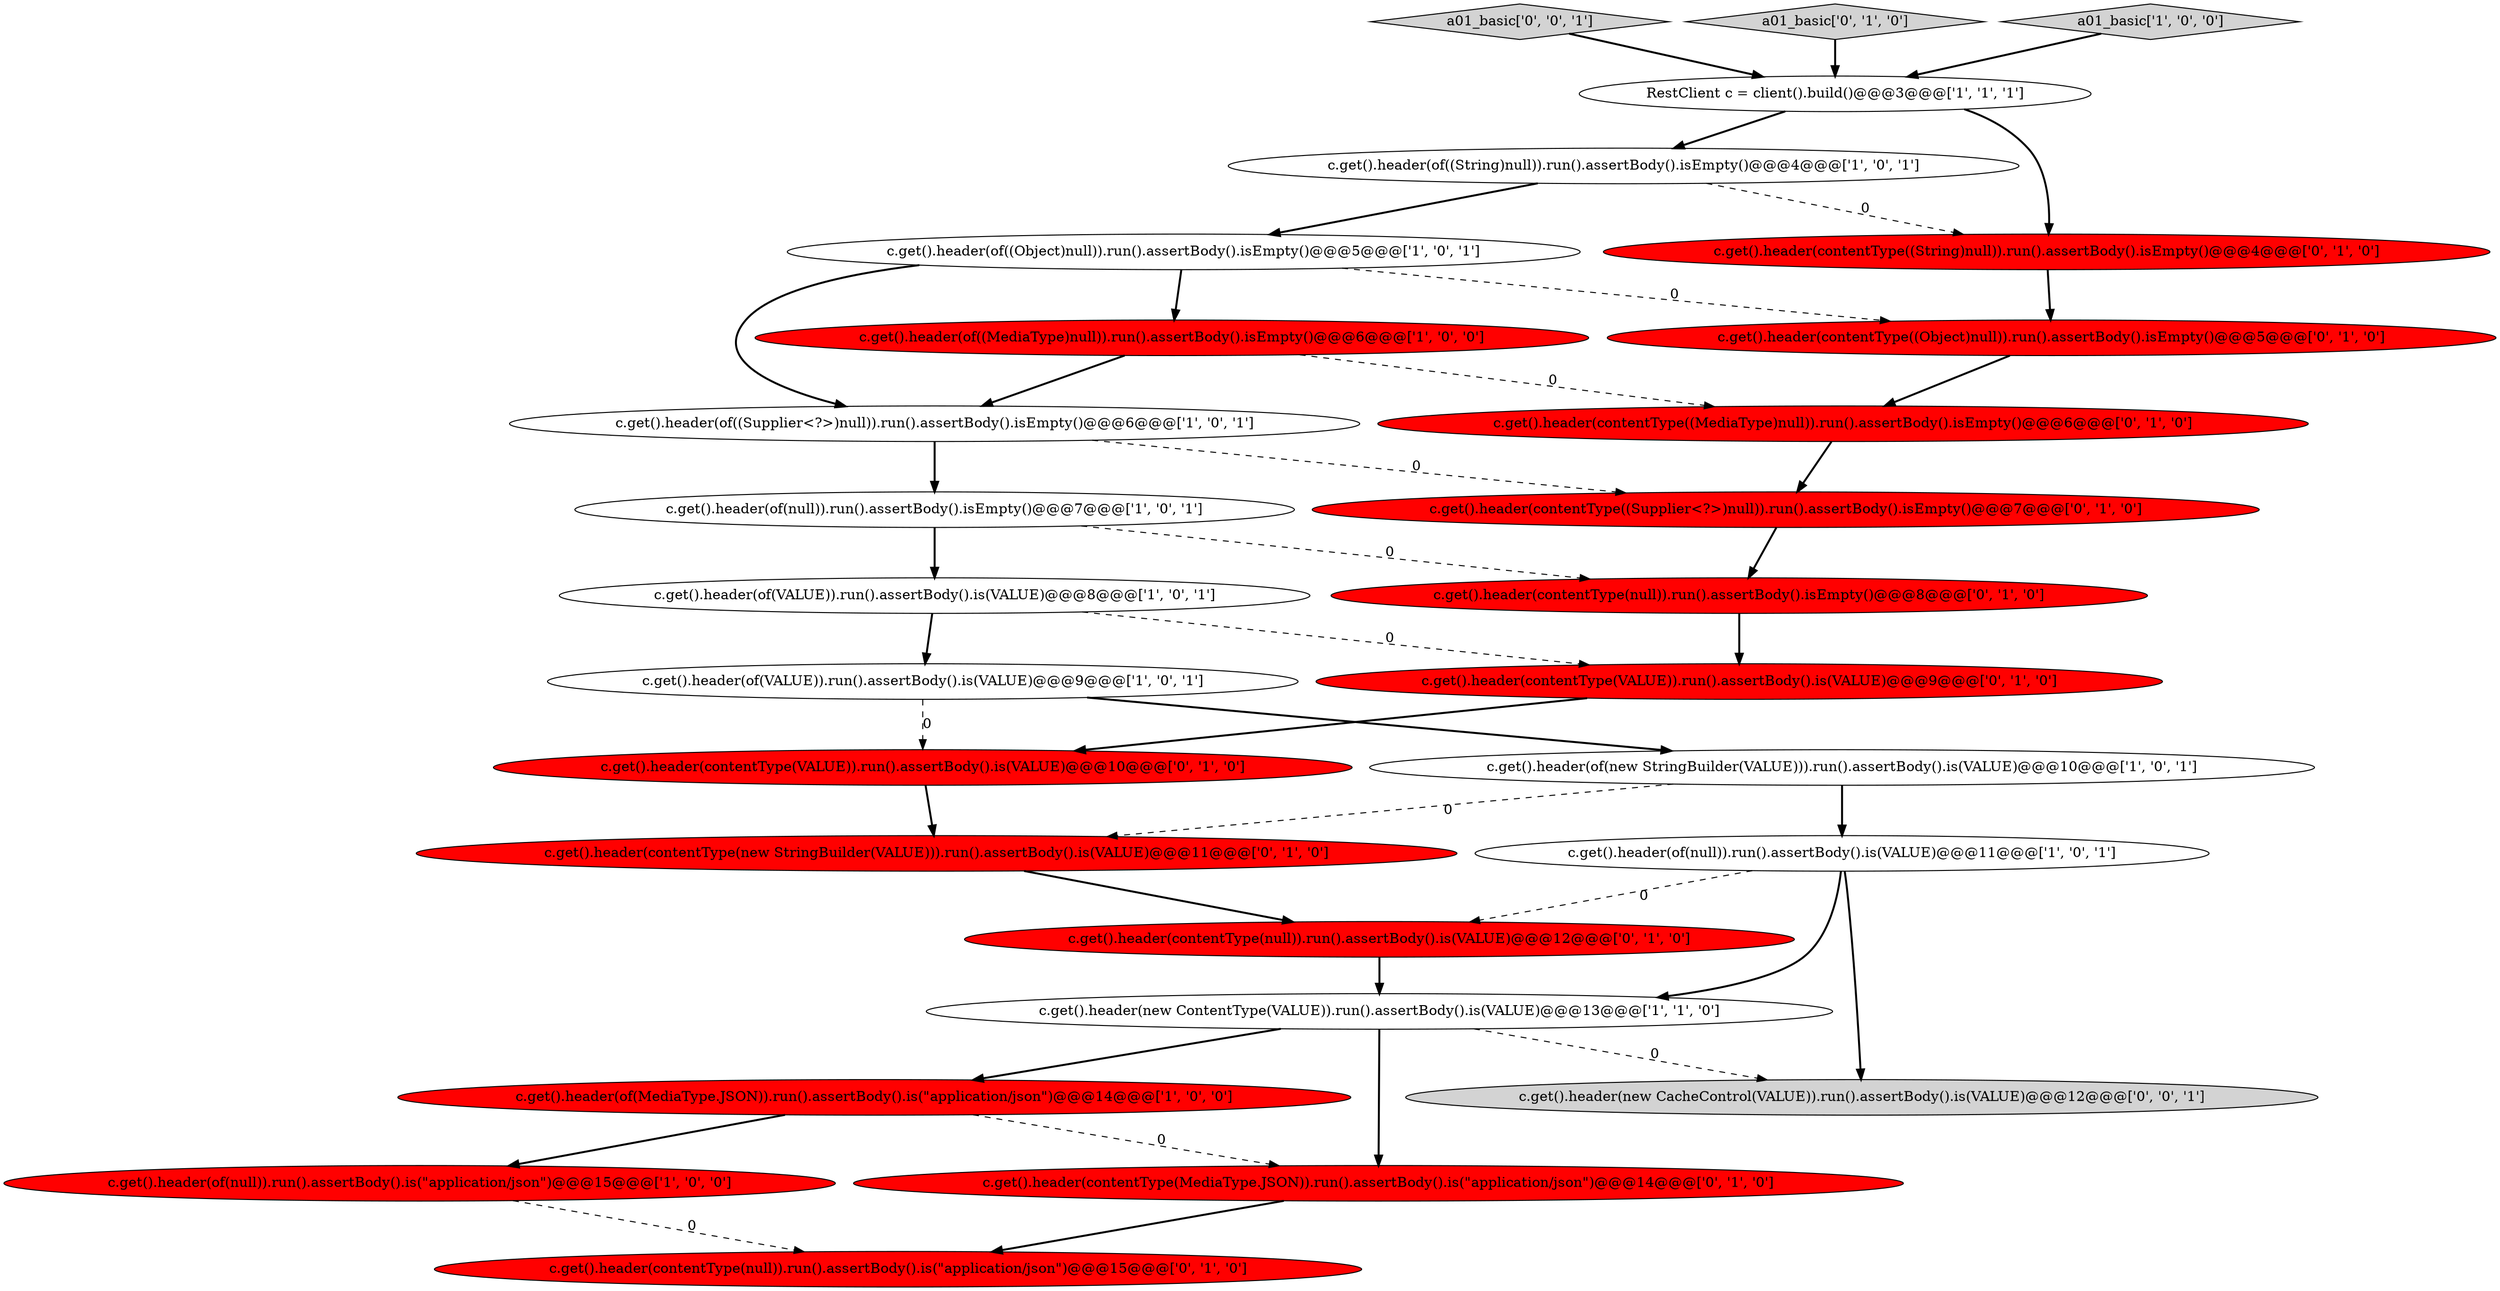 digraph {
2 [style = filled, label = "c.get().header(of(MediaType.JSON)).run().assertBody().is(\"application/json\")@@@14@@@['1', '0', '0']", fillcolor = red, shape = ellipse image = "AAA1AAABBB1BBB"];
10 [style = filled, label = "c.get().header(of(null)).run().assertBody().is(\"application/json\")@@@15@@@['1', '0', '0']", fillcolor = red, shape = ellipse image = "AAA1AAABBB1BBB"];
15 [style = filled, label = "c.get().header(contentType(VALUE)).run().assertBody().is(VALUE)@@@10@@@['0', '1', '0']", fillcolor = red, shape = ellipse image = "AAA1AAABBB2BBB"];
12 [style = filled, label = "c.get().header(new ContentType(VALUE)).run().assertBody().is(VALUE)@@@13@@@['1', '1', '0']", fillcolor = white, shape = ellipse image = "AAA0AAABBB1BBB"];
13 [style = filled, label = "c.get().header(of(VALUE)).run().assertBody().is(VALUE)@@@9@@@['1', '0', '1']", fillcolor = white, shape = ellipse image = "AAA0AAABBB1BBB"];
27 [style = filled, label = "a01_basic['0', '0', '1']", fillcolor = lightgray, shape = diamond image = "AAA0AAABBB3BBB"];
22 [style = filled, label = "c.get().header(contentType((Supplier<?>)null)).run().assertBody().isEmpty()@@@7@@@['0', '1', '0']", fillcolor = red, shape = ellipse image = "AAA1AAABBB2BBB"];
25 [style = filled, label = "a01_basic['0', '1', '0']", fillcolor = lightgray, shape = diamond image = "AAA0AAABBB2BBB"];
0 [style = filled, label = "RestClient c = client().build()@@@3@@@['1', '1', '1']", fillcolor = white, shape = ellipse image = "AAA0AAABBB1BBB"];
3 [style = filled, label = "c.get().header(of(null)).run().assertBody().isEmpty()@@@7@@@['1', '0', '1']", fillcolor = white, shape = ellipse image = "AAA0AAABBB1BBB"];
19 [style = filled, label = "c.get().header(contentType(VALUE)).run().assertBody().is(VALUE)@@@9@@@['0', '1', '0']", fillcolor = red, shape = ellipse image = "AAA1AAABBB2BBB"];
20 [style = filled, label = "c.get().header(contentType(null)).run().assertBody().is(VALUE)@@@12@@@['0', '1', '0']", fillcolor = red, shape = ellipse image = "AAA1AAABBB2BBB"];
14 [style = filled, label = "c.get().header(contentType(MediaType.JSON)).run().assertBody().is(\"application/json\")@@@14@@@['0', '1', '0']", fillcolor = red, shape = ellipse image = "AAA1AAABBB2BBB"];
17 [style = filled, label = "c.get().header(contentType((String)null)).run().assertBody().isEmpty()@@@4@@@['0', '1', '0']", fillcolor = red, shape = ellipse image = "AAA1AAABBB2BBB"];
24 [style = filled, label = "c.get().header(contentType(new StringBuilder(VALUE))).run().assertBody().is(VALUE)@@@11@@@['0', '1', '0']", fillcolor = red, shape = ellipse image = "AAA1AAABBB2BBB"];
6 [style = filled, label = "c.get().header(of((String)null)).run().assertBody().isEmpty()@@@4@@@['1', '0', '1']", fillcolor = white, shape = ellipse image = "AAA0AAABBB1BBB"];
18 [style = filled, label = "c.get().header(contentType((MediaType)null)).run().assertBody().isEmpty()@@@6@@@['0', '1', '0']", fillcolor = red, shape = ellipse image = "AAA1AAABBB2BBB"];
7 [style = filled, label = "c.get().header(of(VALUE)).run().assertBody().is(VALUE)@@@8@@@['1', '0', '1']", fillcolor = white, shape = ellipse image = "AAA0AAABBB1BBB"];
23 [style = filled, label = "c.get().header(contentType(null)).run().assertBody().isEmpty()@@@8@@@['0', '1', '0']", fillcolor = red, shape = ellipse image = "AAA1AAABBB2BBB"];
4 [style = filled, label = "a01_basic['1', '0', '0']", fillcolor = lightgray, shape = diamond image = "AAA0AAABBB1BBB"];
5 [style = filled, label = "c.get().header(of((Object)null)).run().assertBody().isEmpty()@@@5@@@['1', '0', '1']", fillcolor = white, shape = ellipse image = "AAA0AAABBB1BBB"];
1 [style = filled, label = "c.get().header(of((Supplier<?>)null)).run().assertBody().isEmpty()@@@6@@@['1', '0', '1']", fillcolor = white, shape = ellipse image = "AAA0AAABBB1BBB"];
21 [style = filled, label = "c.get().header(contentType((Object)null)).run().assertBody().isEmpty()@@@5@@@['0', '1', '0']", fillcolor = red, shape = ellipse image = "AAA1AAABBB2BBB"];
11 [style = filled, label = "c.get().header(of(null)).run().assertBody().is(VALUE)@@@11@@@['1', '0', '1']", fillcolor = white, shape = ellipse image = "AAA0AAABBB1BBB"];
8 [style = filled, label = "c.get().header(of((MediaType)null)).run().assertBody().isEmpty()@@@6@@@['1', '0', '0']", fillcolor = red, shape = ellipse image = "AAA1AAABBB1BBB"];
16 [style = filled, label = "c.get().header(contentType(null)).run().assertBody().is(\"application/json\")@@@15@@@['0', '1', '0']", fillcolor = red, shape = ellipse image = "AAA1AAABBB2BBB"];
26 [style = filled, label = "c.get().header(new CacheControl(VALUE)).run().assertBody().is(VALUE)@@@12@@@['0', '0', '1']", fillcolor = lightgray, shape = ellipse image = "AAA0AAABBB3BBB"];
9 [style = filled, label = "c.get().header(of(new StringBuilder(VALUE))).run().assertBody().is(VALUE)@@@10@@@['1', '0', '1']", fillcolor = white, shape = ellipse image = "AAA0AAABBB1BBB"];
7->13 [style = bold, label=""];
14->16 [style = bold, label=""];
25->0 [style = bold, label=""];
5->8 [style = bold, label=""];
11->20 [style = dashed, label="0"];
9->11 [style = bold, label=""];
27->0 [style = bold, label=""];
9->24 [style = dashed, label="0"];
0->6 [style = bold, label=""];
0->17 [style = bold, label=""];
1->3 [style = bold, label=""];
11->12 [style = bold, label=""];
6->17 [style = dashed, label="0"];
2->10 [style = bold, label=""];
22->23 [style = bold, label=""];
13->15 [style = dashed, label="0"];
21->18 [style = bold, label=""];
1->22 [style = dashed, label="0"];
4->0 [style = bold, label=""];
24->20 [style = bold, label=""];
12->26 [style = dashed, label="0"];
3->23 [style = dashed, label="0"];
8->1 [style = bold, label=""];
5->1 [style = bold, label=""];
6->5 [style = bold, label=""];
12->2 [style = bold, label=""];
18->22 [style = bold, label=""];
2->14 [style = dashed, label="0"];
3->7 [style = bold, label=""];
7->19 [style = dashed, label="0"];
15->24 [style = bold, label=""];
23->19 [style = bold, label=""];
20->12 [style = bold, label=""];
12->14 [style = bold, label=""];
5->21 [style = dashed, label="0"];
8->18 [style = dashed, label="0"];
13->9 [style = bold, label=""];
10->16 [style = dashed, label="0"];
19->15 [style = bold, label=""];
17->21 [style = bold, label=""];
11->26 [style = bold, label=""];
}
